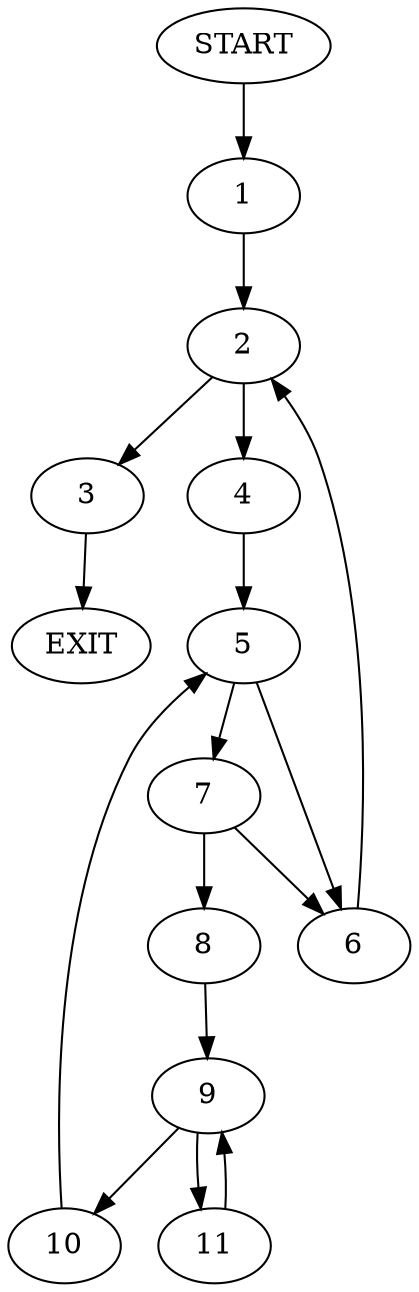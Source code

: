 digraph {
0 [label="START"]
12 [label="EXIT"]
0 -> 1
1 -> 2
2 -> 3
2 -> 4
4 -> 5
3 -> 12
5 -> 6
5 -> 7
7 -> 6
7 -> 8
6 -> 2
8 -> 9
9 -> 10
9 -> 11
11 -> 9
10 -> 5
}

